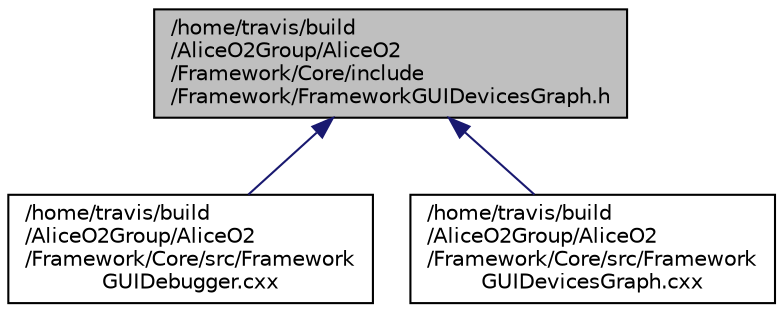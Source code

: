 digraph "/home/travis/build/AliceO2Group/AliceO2/Framework/Core/include/Framework/FrameworkGUIDevicesGraph.h"
{
 // INTERACTIVE_SVG=YES
  bgcolor="transparent";
  edge [fontname="Helvetica",fontsize="10",labelfontname="Helvetica",labelfontsize="10"];
  node [fontname="Helvetica",fontsize="10",shape=record];
  Node158 [label="/home/travis/build\l/AliceO2Group/AliceO2\l/Framework/Core/include\l/Framework/FrameworkGUIDevicesGraph.h",height=0.2,width=0.4,color="black", fillcolor="grey75", style="filled", fontcolor="black"];
  Node158 -> Node159 [dir="back",color="midnightblue",fontsize="10",style="solid",fontname="Helvetica"];
  Node159 [label="/home/travis/build\l/AliceO2Group/AliceO2\l/Framework/Core/src/Framework\lGUIDebugger.cxx",height=0.2,width=0.4,color="black",URL="$d3/d29/FrameworkGUIDebugger_8cxx.html"];
  Node158 -> Node160 [dir="back",color="midnightblue",fontsize="10",style="solid",fontname="Helvetica"];
  Node160 [label="/home/travis/build\l/AliceO2Group/AliceO2\l/Framework/Core/src/Framework\lGUIDevicesGraph.cxx",height=0.2,width=0.4,color="black",URL="$d7/d5a/FrameworkGUIDevicesGraph_8cxx.html"];
}
